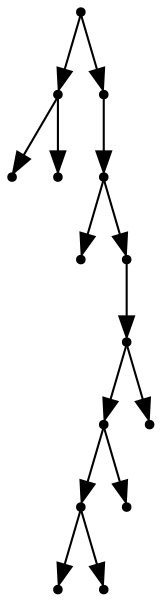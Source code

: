 digraph {
  14 [shape=point];
  2 [shape=point];
  0 [shape=point];
  1 [shape=point];
  13 [shape=point];
  12 [shape=point];
  3 [shape=point];
  11 [shape=point];
  10 [shape=point];
  8 [shape=point];
  6 [shape=point];
  4 [shape=point];
  5 [shape=point];
  7 [shape=point];
  9 [shape=point];
14 -> 2;
2 -> 0;
2 -> 1;
14 -> 13;
13 -> 12;
12 -> 3;
12 -> 11;
11 -> 10;
10 -> 8;
8 -> 6;
6 -> 4;
6 -> 5;
8 -> 7;
10 -> 9;
}
